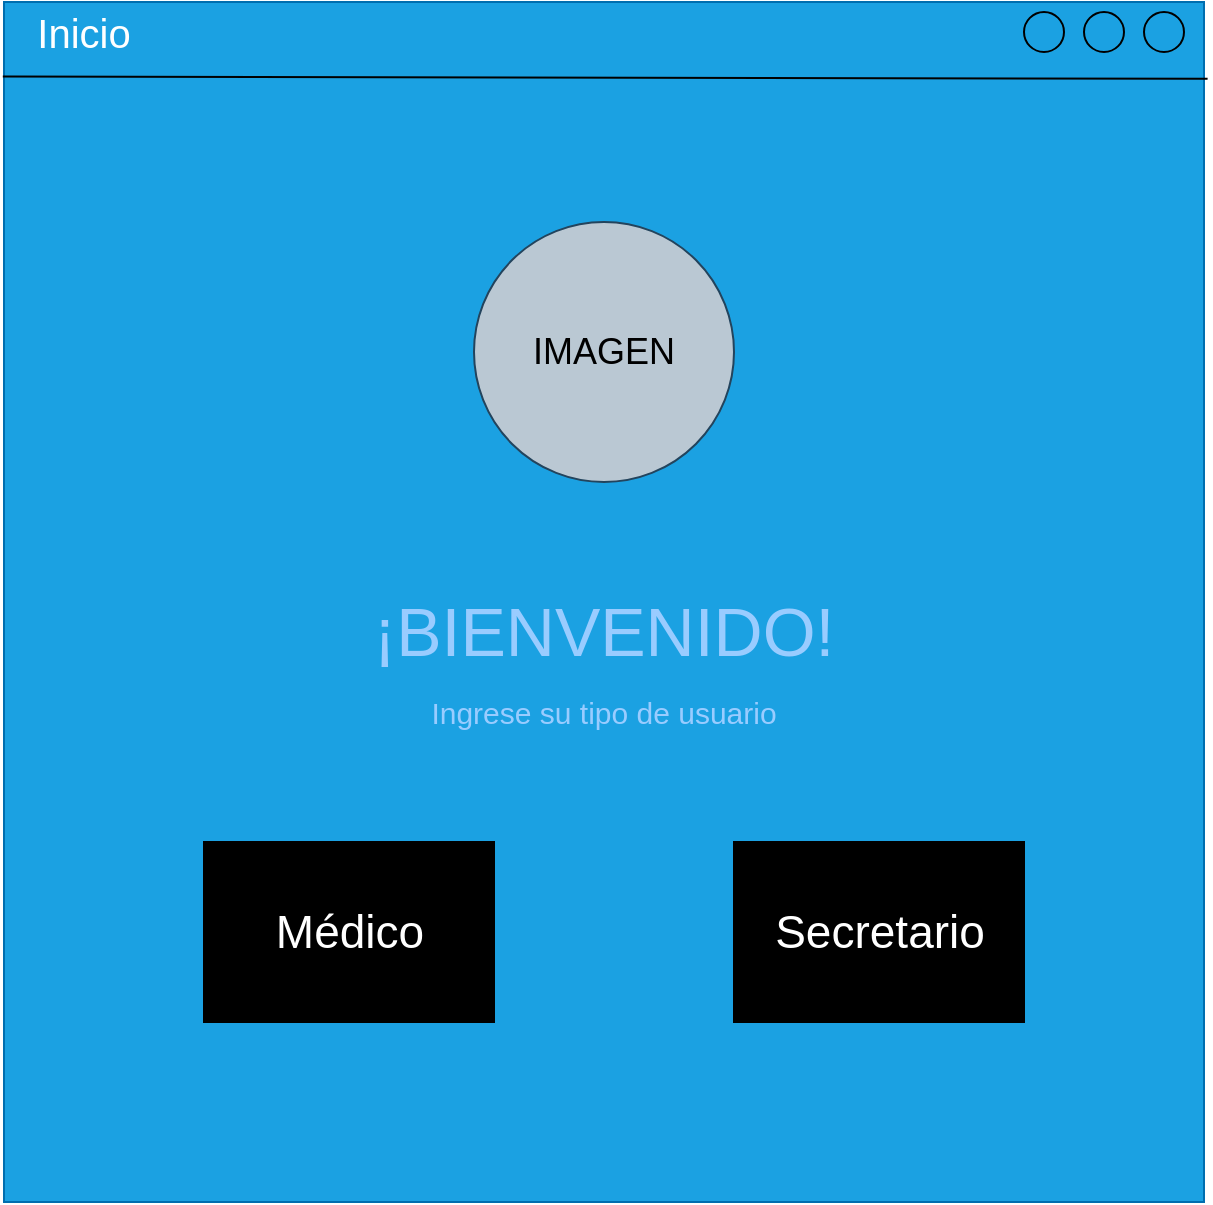 <mxfile version="24.9.2">
  <diagram name="Página-1" id="NRUlFzaVZ5ilvM13Q_8y">
    <mxGraphModel dx="1345" dy="764" grid="1" gridSize="10" guides="1" tooltips="1" connect="1" arrows="1" fold="1" page="1" pageScale="1" pageWidth="827" pageHeight="1169" math="0" shadow="0">
      <root>
        <mxCell id="0" />
        <mxCell id="1" parent="0" />
        <mxCell id="ML-5L4vDdGCtkoJTGzOv-166" value="" style="whiteSpace=wrap;html=1;aspect=fixed;fillColor=#1ba1e2;strokeColor=#006EAF;fontColor=#ffffff;" vertex="1" parent="1">
          <mxGeometry x="40" y="30" width="600" height="600" as="geometry" />
        </mxCell>
        <mxCell id="ML-5L4vDdGCtkoJTGzOv-167" value="" style="endArrow=none;html=1;rounded=0;exitX=-0.001;exitY=0.062;exitDx=0;exitDy=0;exitPerimeter=0;entryX=1.003;entryY=0.064;entryDx=0;entryDy=0;entryPerimeter=0;" edge="1" parent="1" source="ML-5L4vDdGCtkoJTGzOv-166" target="ML-5L4vDdGCtkoJTGzOv-166">
          <mxGeometry width="50" height="50" relative="1" as="geometry">
            <mxPoint x="490" y="310" as="sourcePoint" />
            <mxPoint x="638" y="63" as="targetPoint" />
          </mxGeometry>
        </mxCell>
        <mxCell id="ML-5L4vDdGCtkoJTGzOv-168" value="&lt;font color=&quot;#ffffff&quot; style=&quot;font-size: 20px;&quot;&gt;Inicio&lt;/font&gt;" style="text;html=1;align=center;verticalAlign=middle;whiteSpace=wrap;rounded=0;" vertex="1" parent="1">
          <mxGeometry x="50" y="30" width="60" height="30" as="geometry" />
        </mxCell>
        <mxCell id="ML-5L4vDdGCtkoJTGzOv-170" value="" style="ellipse;whiteSpace=wrap;html=1;aspect=fixed;fillColor=none;" vertex="1" parent="1">
          <mxGeometry x="610" y="35" width="20" height="20" as="geometry" />
        </mxCell>
        <mxCell id="ML-5L4vDdGCtkoJTGzOv-171" value="" style="ellipse;whiteSpace=wrap;html=1;aspect=fixed;fillColor=none;" vertex="1" parent="1">
          <mxGeometry x="580" y="35" width="20" height="20" as="geometry" />
        </mxCell>
        <mxCell id="ML-5L4vDdGCtkoJTGzOv-176" value="" style="ellipse;whiteSpace=wrap;html=1;aspect=fixed;fillColor=none;" vertex="1" parent="1">
          <mxGeometry x="550" y="35" width="20" height="20" as="geometry" />
        </mxCell>
        <mxCell id="ML-5L4vDdGCtkoJTGzOv-177" value="&lt;font style=&quot;font-size: 18px;&quot;&gt;IMAGEN&lt;/font&gt;" style="ellipse;whiteSpace=wrap;html=1;aspect=fixed;fillColor=#bac8d3;strokeColor=#23445d;" vertex="1" parent="1">
          <mxGeometry x="275" y="140" width="130" height="130" as="geometry" />
        </mxCell>
        <mxCell id="ML-5L4vDdGCtkoJTGzOv-178" value="&lt;font style=&quot;font-size: 34px;&quot; color=&quot;#99ccff&quot;&gt;¡BIENVENIDO!&lt;/font&gt;" style="text;html=1;align=center;verticalAlign=middle;whiteSpace=wrap;rounded=0;" vertex="1" parent="1">
          <mxGeometry x="265" y="310" width="150" height="70" as="geometry" />
        </mxCell>
        <mxCell id="ML-5L4vDdGCtkoJTGzOv-179" value="&lt;font color=&quot;#99ccff&quot; style=&quot;font-size: 15px;&quot;&gt;Ingrese su tipo de usuario&lt;/font&gt;" style="text;html=1;align=center;verticalAlign=middle;whiteSpace=wrap;rounded=0;" vertex="1" parent="1">
          <mxGeometry x="245" y="380" width="190" height="10" as="geometry" />
        </mxCell>
        <mxCell id="ML-5L4vDdGCtkoJTGzOv-180" value="" style="rounded=0;whiteSpace=wrap;html=1;fillColor=#000000;" vertex="1" parent="1">
          <mxGeometry x="140" y="450" width="145" height="90" as="geometry" />
        </mxCell>
        <mxCell id="ML-5L4vDdGCtkoJTGzOv-181" value="&lt;font color=&quot;#ffffff&quot; style=&quot;font-size: 23px;&quot;&gt;Médico&lt;/font&gt;" style="text;html=1;align=center;verticalAlign=middle;whiteSpace=wrap;rounded=0;" vertex="1" parent="1">
          <mxGeometry x="182.5" y="480" width="60" height="30" as="geometry" />
        </mxCell>
        <mxCell id="ML-5L4vDdGCtkoJTGzOv-182" value="" style="rounded=0;whiteSpace=wrap;html=1;fillColor=#000000;" vertex="1" parent="1">
          <mxGeometry x="405" y="450" width="145" height="90" as="geometry" />
        </mxCell>
        <mxCell id="ML-5L4vDdGCtkoJTGzOv-183" value="&lt;font color=&quot;#ffffff&quot;&gt;&lt;span style=&quot;font-size: 23px;&quot;&gt;Secretario&lt;/span&gt;&lt;/font&gt;" style="text;html=1;align=center;verticalAlign=middle;whiteSpace=wrap;rounded=0;" vertex="1" parent="1">
          <mxGeometry x="447.5" y="480" width="60" height="30" as="geometry" />
        </mxCell>
      </root>
    </mxGraphModel>
  </diagram>
</mxfile>
